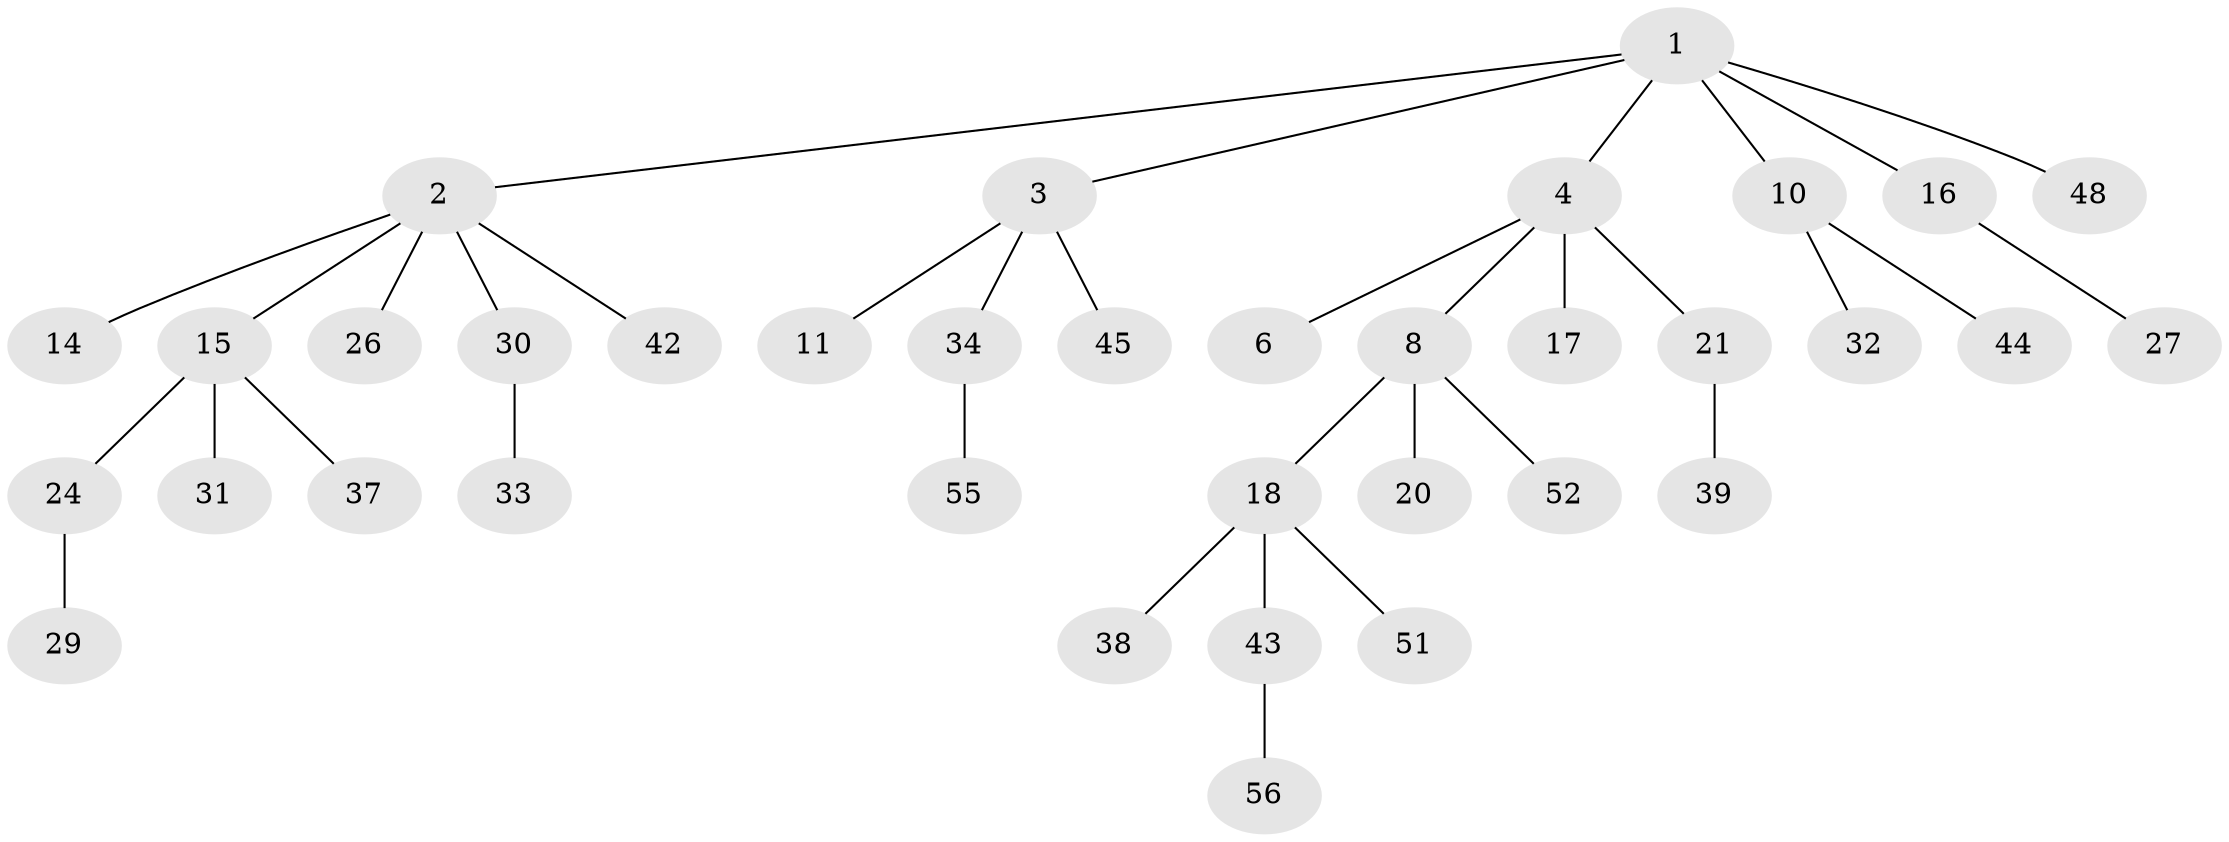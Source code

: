 // original degree distribution, {5: 0.07017543859649122, 3: 0.24561403508771928, 1: 0.49122807017543857, 2: 0.19298245614035087}
// Generated by graph-tools (version 1.1) at 2025/42/03/06/25 10:42:05]
// undirected, 36 vertices, 35 edges
graph export_dot {
graph [start="1"]
  node [color=gray90,style=filled];
  1 [super="+12"];
  2 [super="+7"];
  3 [super="+5"];
  4 [super="+13"];
  6;
  8 [super="+9"];
  10 [super="+25"];
  11;
  14 [super="+54"];
  15 [super="+19"];
  16 [super="+23"];
  17;
  18 [super="+22"];
  20;
  21 [super="+35"];
  24 [super="+40"];
  26 [super="+28"];
  27;
  29;
  30 [super="+36"];
  31;
  32 [super="+41"];
  33 [super="+46"];
  34 [super="+53"];
  37 [super="+49"];
  38;
  39 [super="+57"];
  42;
  43 [super="+47"];
  44 [super="+50"];
  45;
  48;
  51;
  52;
  55;
  56;
  1 -- 2;
  1 -- 3;
  1 -- 4;
  1 -- 10;
  1 -- 16;
  1 -- 48;
  2 -- 14;
  2 -- 15;
  2 -- 26;
  2 -- 42;
  2 -- 30;
  3 -- 11;
  3 -- 34;
  3 -- 45;
  4 -- 6;
  4 -- 8;
  4 -- 21;
  4 -- 17;
  8 -- 20;
  8 -- 18;
  8 -- 52;
  10 -- 32;
  10 -- 44;
  15 -- 24;
  15 -- 31;
  15 -- 37;
  16 -- 27;
  18 -- 43;
  18 -- 51;
  18 -- 38;
  21 -- 39;
  24 -- 29;
  30 -- 33;
  34 -- 55;
  43 -- 56;
}
